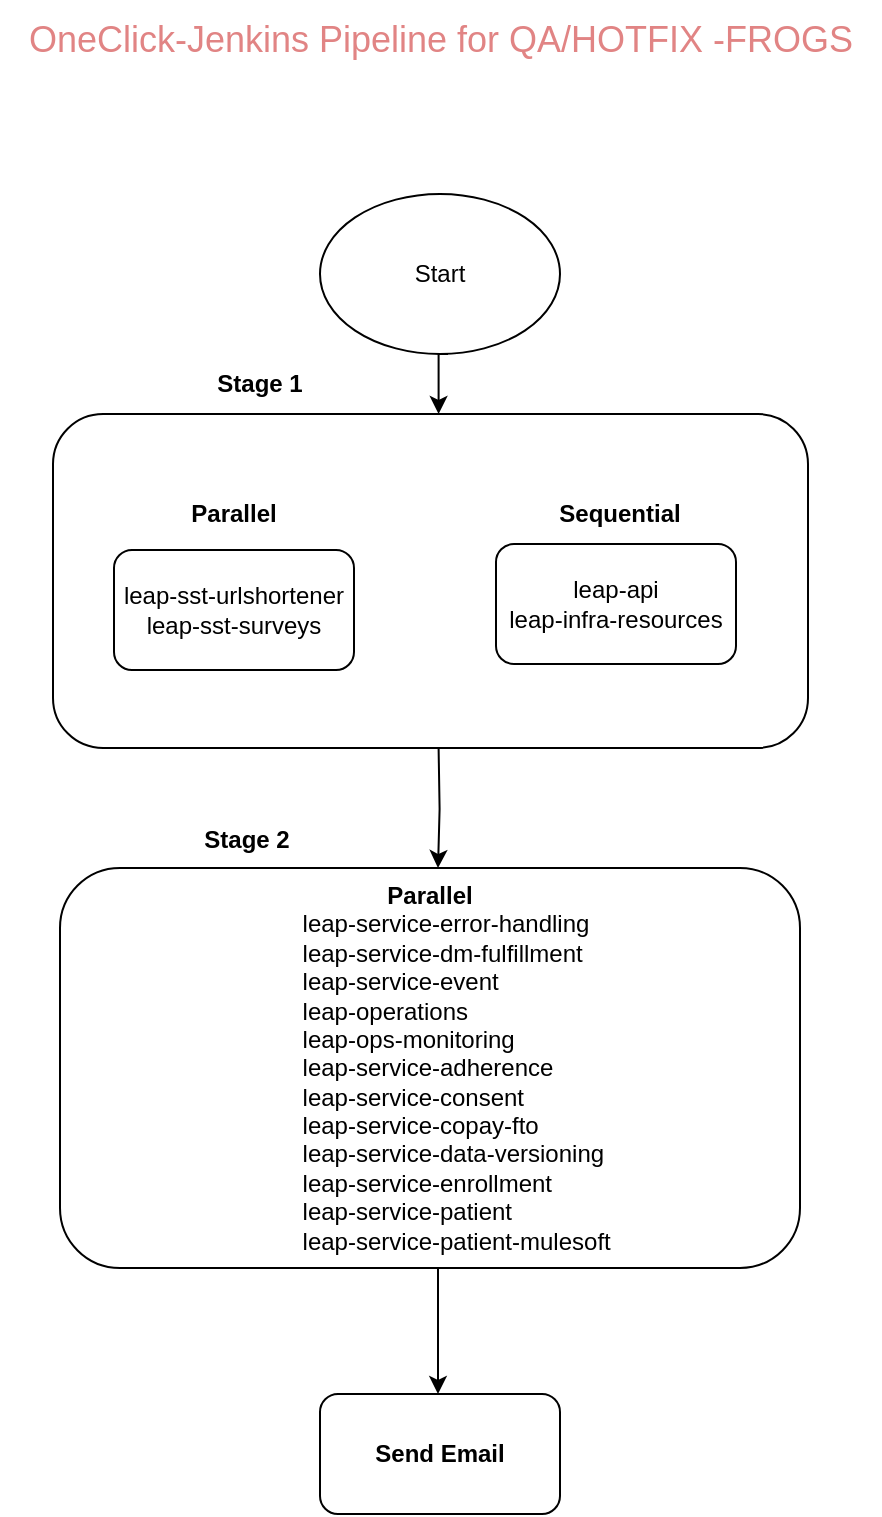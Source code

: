 <mxfile version="24.8.3">
  <diagram name="Page-1" id="e7f694dPKGcMbMSMB9xn">
    <mxGraphModel dx="1360" dy="820" grid="1" gridSize="10" guides="1" tooltips="1" connect="1" arrows="1" fold="1" page="1" pageScale="1" pageWidth="850" pageHeight="1100" math="0" shadow="0">
      <root>
        <mxCell id="0" />
        <mxCell id="1" parent="0" />
        <mxCell id="9kO7idEnh1H28RP5yMTw-11" style="edgeStyle=orthogonalEdgeStyle;rounded=0;orthogonalLoop=1;jettySize=auto;html=1;entryX=0.5;entryY=0;entryDx=0;entryDy=0;" edge="1" parent="1">
          <mxGeometry relative="1" as="geometry">
            <mxPoint x="439.3" y="517" as="sourcePoint" />
            <mxPoint x="439" y="577" as="targetPoint" />
          </mxGeometry>
        </mxCell>
        <mxCell id="TXt0eHbndV74ryxo7XQM-1" value="" style="rounded=1;whiteSpace=wrap;html=1;" parent="1" vertex="1">
          <mxGeometry x="246.5" y="350" width="377.5" height="167" as="geometry" />
        </mxCell>
        <mxCell id="TXt0eHbndV74ryxo7XQM-8" value="" style="edgeStyle=orthogonalEdgeStyle;rounded=0;orthogonalLoop=1;jettySize=auto;html=1;" parent="1" edge="1">
          <mxGeometry relative="1" as="geometry">
            <Array as="points">
              <mxPoint x="439" y="800" />
              <mxPoint x="439" y="800" />
            </Array>
            <mxPoint x="439" y="760" as="sourcePoint" />
            <mxPoint x="439" y="840" as="targetPoint" />
          </mxGeometry>
        </mxCell>
        <mxCell id="TXt0eHbndV74ryxo7XQM-2" value="&lt;b&gt;Parallel&lt;/b&gt;&lt;div&gt;&lt;div style=&quot;text-align: left;&quot;&gt;&amp;nbsp; &lt;span style=&quot;white-space: pre;&quot;&gt;&#x9;&lt;/span&gt;leap-service-error-handling&lt;/div&gt;&lt;div style=&quot;text-align: left;&quot;&gt;&amp;nbsp; &amp;nbsp; &amp;nbsp; &amp;nbsp; leap-service-dm-fulfillment&lt;/div&gt;&lt;div style=&quot;text-align: left;&quot;&gt;&amp;nbsp; &amp;nbsp; &amp;nbsp; &amp;nbsp; leap-service-event&lt;/div&gt;&lt;div style=&quot;text-align: left;&quot;&gt;&amp;nbsp; &amp;nbsp; &amp;nbsp; &amp;nbsp; leap-operations&lt;/div&gt;&lt;div style=&quot;text-align: left;&quot;&gt;&amp;nbsp; &amp;nbsp; &amp;nbsp; &amp;nbsp; leap-ops-monitoring&lt;/div&gt;&lt;div style=&quot;text-align: left;&quot;&gt;&amp;nbsp; &amp;nbsp; &amp;nbsp; &amp;nbsp; leap-service-adherence&lt;/div&gt;&lt;div style=&quot;text-align: left;&quot;&gt;&amp;nbsp; &amp;nbsp; &amp;nbsp; &amp;nbsp; leap-service-consent&lt;/div&gt;&lt;div style=&quot;text-align: left;&quot;&gt;&amp;nbsp; &amp;nbsp; &amp;nbsp; &amp;nbsp; leap-service-copay-fto&lt;/div&gt;&lt;div style=&quot;text-align: left;&quot;&gt;&amp;nbsp; &amp;nbsp; &amp;nbsp; &amp;nbsp; leap-service-data-versioning&lt;/div&gt;&lt;div style=&quot;text-align: left;&quot;&gt;&amp;nbsp; &amp;nbsp; &amp;nbsp; &amp;nbsp; leap-service-enrollment&lt;/div&gt;&lt;div style=&quot;text-align: left;&quot;&gt;&amp;nbsp; &amp;nbsp; &amp;nbsp; &amp;nbsp; leap-service-patient&lt;/div&gt;&lt;div style=&quot;text-align: left;&quot;&gt;&amp;nbsp; &amp;nbsp; &amp;nbsp; &amp;nbsp; leap-service-patient-mulesoft&lt;/div&gt;&lt;/div&gt;" style="rounded=1;whiteSpace=wrap;html=1;" parent="1" vertex="1">
          <mxGeometry x="250" y="577" width="370" height="200" as="geometry" />
        </mxCell>
        <mxCell id="TXt0eHbndV74ryxo7XQM-9" style="edgeStyle=orthogonalEdgeStyle;rounded=0;orthogonalLoop=1;jettySize=auto;html=1;exitX=0.5;exitY=0;exitDx=0;exitDy=0;" parent="1" source="TXt0eHbndV74ryxo7XQM-7" edge="1">
          <mxGeometry relative="1" as="geometry">
            <mxPoint x="445" y="860" as="targetPoint" />
          </mxGeometry>
        </mxCell>
        <mxCell id="TXt0eHbndV74ryxo7XQM-7" value="&lt;b&gt;Send Email&lt;/b&gt;" style="whiteSpace=wrap;html=1;rounded=1;" parent="1" vertex="1">
          <mxGeometry x="380" y="840" width="120" height="60" as="geometry" />
        </mxCell>
        <mxCell id="TXt0eHbndV74ryxo7XQM-10" value="OneClick-Jenkins Pipeline for QA/HOTFIX -FROGS" style="text;html=1;align=center;verticalAlign=middle;resizable=0;points=[];autosize=1;strokeColor=none;fillColor=none;fontSize=18;fontColor=#e18484;labelBorderColor=none;labelBackgroundColor=none;" parent="1" vertex="1">
          <mxGeometry x="220" y="143" width="440" height="40" as="geometry" />
        </mxCell>
        <mxCell id="9kO7idEnh1H28RP5yMTw-4" value="leap-api&lt;div&gt;leap-infra-resources&lt;/div&gt;" style="rounded=1;whiteSpace=wrap;html=1;" vertex="1" parent="1">
          <mxGeometry x="468" y="415" width="120" height="60" as="geometry" />
        </mxCell>
        <mxCell id="9kO7idEnh1H28RP5yMTw-5" value="&lt;span style=&quot;background-color: initial;&quot;&gt;leap-sst-urlshortener&lt;/span&gt;&lt;br&gt;&lt;span style=&quot;background-color: initial;&quot;&gt;leap-sst-surveys&lt;/span&gt;" style="rounded=1;whiteSpace=wrap;html=1;" vertex="1" parent="1">
          <mxGeometry x="277" y="418" width="120" height="60" as="geometry" />
        </mxCell>
        <mxCell id="9kO7idEnh1H28RP5yMTw-6" value="Parallel" style="text;html=1;align=center;verticalAlign=middle;whiteSpace=wrap;rounded=0;fontStyle=1" vertex="1" parent="1">
          <mxGeometry x="307" y="385" width="60" height="30" as="geometry" />
        </mxCell>
        <mxCell id="9kO7idEnh1H28RP5yMTw-7" value="Sequential" style="text;html=1;align=center;verticalAlign=middle;whiteSpace=wrap;rounded=0;fontStyle=1" vertex="1" parent="1">
          <mxGeometry x="500" y="385" width="60" height="30" as="geometry" />
        </mxCell>
        <mxCell id="9kO7idEnh1H28RP5yMTw-16" value="" style="edgeStyle=orthogonalEdgeStyle;rounded=0;orthogonalLoop=1;jettySize=auto;html=1;" edge="1" parent="1">
          <mxGeometry relative="1" as="geometry">
            <mxPoint x="444" y="320" as="sourcePoint" />
            <mxPoint x="439.3" y="350" as="targetPoint" />
          </mxGeometry>
        </mxCell>
        <mxCell id="9kO7idEnh1H28RP5yMTw-12" value="Start" style="ellipse;whiteSpace=wrap;html=1;" vertex="1" parent="1">
          <mxGeometry x="380" y="240" width="120" height="80" as="geometry" />
        </mxCell>
        <mxCell id="9kO7idEnh1H28RP5yMTw-21" value="&lt;b&gt;Stage 1&lt;/b&gt;" style="text;html=1;align=center;verticalAlign=middle;whiteSpace=wrap;rounded=0;" vertex="1" parent="1">
          <mxGeometry x="320" y="320" width="60" height="30" as="geometry" />
        </mxCell>
        <mxCell id="9kO7idEnh1H28RP5yMTw-22" value="Stage 2" style="text;html=1;align=center;verticalAlign=middle;resizable=0;points=[];autosize=1;strokeColor=none;fillColor=none;fontStyle=1" vertex="1" parent="1">
          <mxGeometry x="313" y="548" width="60" height="30" as="geometry" />
        </mxCell>
      </root>
    </mxGraphModel>
  </diagram>
</mxfile>
